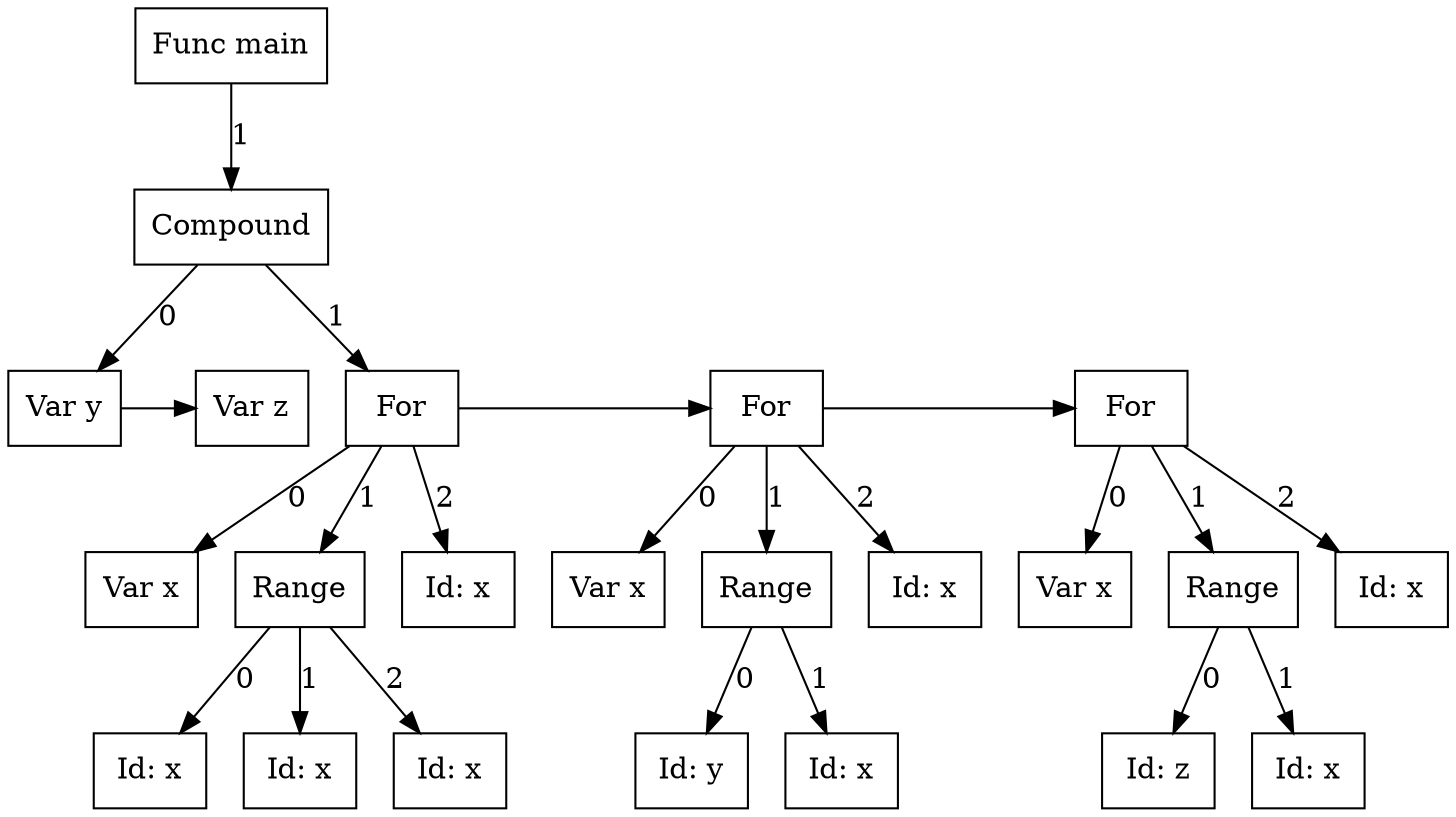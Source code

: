 digraph G {
node22 [label="Func main"; shape=box];
subgraph childNames_22 {
rankdir="LR"; rank="same"; ordering=out
node21 [label="Compound"; shape=box];
}

subgraph childPtrs_22 {
rankdir="TB";
node22 -> node21 [label="1"];
}

subgraph childNames_21 {
rankdir="LR"; rank="same"; ordering=out
node0 [label="Var y"; shape=box];
node7 [label="For"; shape=box];
}

subgraph childPtrs_21 {
rankdir="TB";
node21 -> node0 [label="0"];
node21 -> node7 [label="1"];
}

subgraph SibNames_0 {
rankdir="LR"; rank="same";
node0 [label="Var y"; shape=box];
node1 [label="Var z"; shape=box];
}

subgraph SibPtrs_0 {
rankdir="LR";
node0 -> node1;
}

subgraph childNames_7 {
rankdir="LR"; rank="same"; ordering=out
node8 [label="Var x"; shape=box];
node5 [label="Range"; shape=box];
node6 [label="Id: x"; shape=box];
}

subgraph childPtrs_7 {
rankdir="TB";
node7 -> node8 [label="0"];
node7 -> node5 [label="1"];
node7 -> node6 [label="2"];
}

subgraph childNames_5 {
rankdir="LR"; rank="same"; ordering=out
node2 [label="Id: x"; shape=box];
node3 [label="Id: x"; shape=box];
node4 [label="Id: x"; shape=box];
}

subgraph childPtrs_5 {
rankdir="TB";
node5 -> node2 [label="0"];
node5 -> node3 [label="1"];
node5 -> node4 [label="2"];
}

subgraph SibNames_7 {
rankdir="LR"; rank="same";
node7 [label="For"; shape=box];
node13 [label="For"; shape=box];
node19 [label="For"; shape=box];
}

subgraph SibPtrs_7 {
rankdir="LR";
node7 -> node13;
node13 -> node19;
}

subgraph childNames_13 {
rankdir="LR"; rank="same"; ordering=out
node14 [label="Var x"; shape=box];
node11 [label="Range"; shape=box];
node12 [label="Id: x"; shape=box];
}

subgraph childPtrs_13 {
rankdir="TB";
node13 -> node14 [label="0"];
node13 -> node11 [label="1"];
node13 -> node12 [label="2"];
}

subgraph childNames_11 {
rankdir="LR"; rank="same"; ordering=out
node9 [label="Id: y"; shape=box];
node10 [label="Id: x"; shape=box];
}

subgraph childPtrs_11 {
rankdir="TB";
node11 -> node9 [label="0"];
node11 -> node10 [label="1"];
}

subgraph childNames_19 {
rankdir="LR"; rank="same"; ordering=out
node20 [label="Var x"; shape=box];
node17 [label="Range"; shape=box];
node18 [label="Id: x"; shape=box];
}

subgraph childPtrs_19 {
rankdir="TB";
node19 -> node20 [label="0"];
node19 -> node17 [label="1"];
node19 -> node18 [label="2"];
}

subgraph childNames_17 {
rankdir="LR"; rank="same"; ordering=out
node15 [label="Id: z"; shape=box];
node16 [label="Id: x"; shape=box];
}

subgraph childPtrs_17 {
rankdir="TB";
node17 -> node15 [label="0"];
node17 -> node16 [label="1"];
}

}
